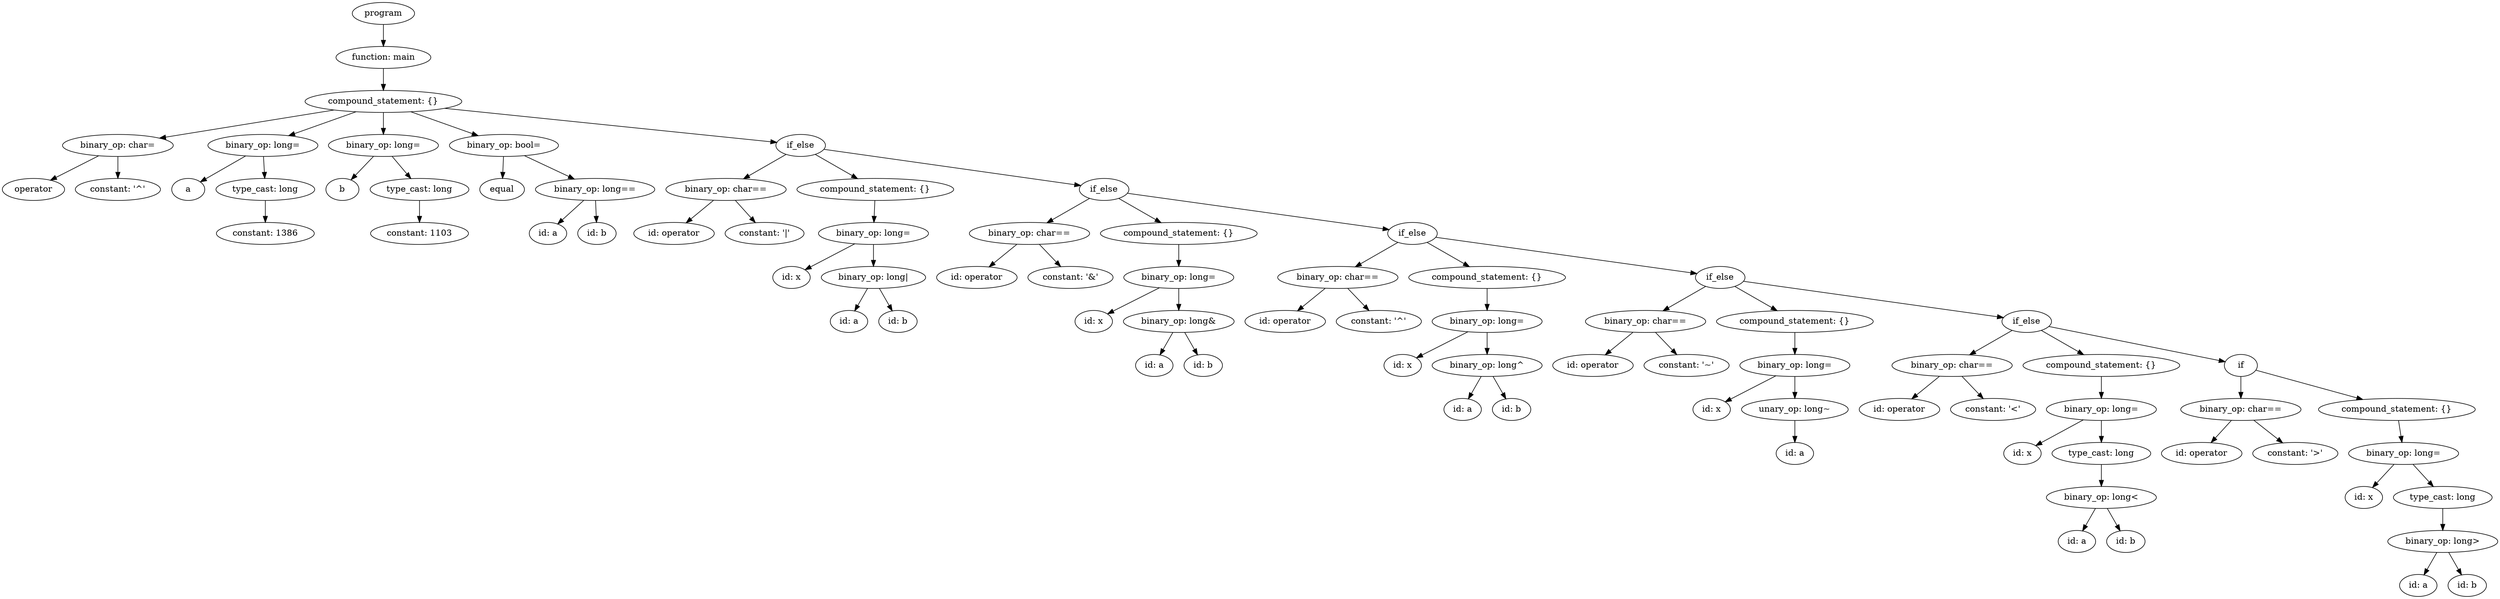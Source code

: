 strict digraph "" {
	graph [bb="0,0,4078.4,972"];
	node [label="\N"];
	92	[height=0.5,
		label=program,
		pos="622.7,954",
		width=1.4082];
	91	[height=0.5,
		label="function: main",
		pos="622.7,882",
		width=2.1528];
	92 -> 91	[pos="e,622.7,900.1 622.7,935.7 622.7,927.98 622.7,918.71 622.7,910.11"];
	90	[height=0.5,
		label="compound_statement: {}",
		pos="622.7,810",
		width=3.5566];
	91 -> 90	[pos="e,622.7,828.1 622.7,863.7 622.7,855.98 622.7,846.71 622.7,838.11"];
	7	[height=0.5,
		label="binary_op: char=",
		pos="188.7,738",
		width=2.5139];
	90 -> 7	[pos="e,256.75,749.98 542.08,796 463.49,783.32 344.76,764.17 266.97,751.63"];
	13	[height=0.5,
		label="binary_op: long=",
		pos="425.7,738",
		width=2.4914];
	90 -> 13	[pos="e,467.86,753.98 577.99,793.12 548.18,782.52 508.89,768.56 477.69,757.47"];
	18	[height=0.5,
		label="binary_op: long=",
		pos="622.7,738",
		width=2.4914];
	90 -> 18	[pos="e,622.7,756.1 622.7,791.7 622.7,783.98 622.7,774.71 622.7,766.11"];
	25	[height=0.5,
		label="binary_op: bool=",
		pos="819.7,738",
		width=2.4734];
	90 -> 25	[pos="e,777.53,753.98 667.4,793.12 697.21,782.52 736.5,768.56 767.7,757.47"];
	89	[height=0.5,
		label=if_else,
		pos="1304.7,738",
		width=1.125];
	90 -> 89	[pos="e,1265.8,743 722.96,798.71 871.46,783.47 1144.3,755.47 1255.5,744.05"];
	5	[height=0.5,
		label=operator,
		pos="50.696,666",
		width=1.4082];
	7 -> 5	[pos="e,78.47,681.09 157.04,720.94 136.29,710.42 109.09,696.62 87.396,685.62"];
	6	[height=0.5,
		label="constant: '^'",
		pos="188.7,666",
		width=1.9318];
	7 -> 6	[pos="e,188.7,684.1 188.7,719.7 188.7,711.98 188.7,702.71 188.7,694.11"];
	10	[height=0.5,
		label=a,
		pos="303.7,666",
		width=0.75];
	13 -> 10	[pos="e,323.47,678.34 397.4,720.76 377.83,709.54 351.89,694.65 332.27,683.39"];
	12	[height=0.5,
		label="type_cast: long",
		pos="429.7,666",
		width=2.2387];
	13 -> 12	[pos="e,428.72,684.1 426.68,719.7 427.13,711.98 427.65,702.71 428.15,694.11"];
	15	[height=0.5,
		label=b,
		pos="555.7,666",
		width=0.75];
	18 -> 15	[pos="e,569.95,681.89 606.48,720.05 597.59,710.77 586.47,699.15 576.9,689.15"];
	17	[height=0.5,
		label="type_cast: long",
		pos="681.7,666",
		width=2.2387];
	18 -> 17	[pos="e,667.54,683.79 636.98,720.05 644.15,711.54 652.98,701.07 660.89,691.68"];
	21	[height=0.5,
		label=equal,
		pos="816.7,666",
		width=1.0139];
	25 -> 21	[pos="e,817.43,684.1 818.95,719.7 818.62,711.98 818.23,702.71 817.86,694.11"];
	24	[height=0.5,
		label="binary_op: long==",
		pos="968.7,666",
		width=2.7083];
	25 -> 24	[pos="e,934.85,682.9 853.13,721.29 874.55,711.23 902.55,698.07 925.63,687.23"];
	31	[height=0.5,
		label="binary_op: char==",
		pos="1182.7,666",
		width=2.7261];
	89 -> 31	[pos="e,1211.2,683.33 1280.9,723.34 1263.6,713.4 1239.8,699.75 1220,688.38"];
	37	[height=0.5,
		label="compound_statement: {}",
		pos="1426.7,666",
		width=3.5566];
	89 -> 37	[pos="e,1397.8,683.59 1328.5,723.34 1345.7,713.47 1369.3,699.94 1389,688.62"];
	88	[height=0.5,
		label=if_else,
		pos="1800.7,666",
		width=1.125];
	89 -> 88	[pos="e,1762.5,672.39 1342.8,731.62 1432,719.04 1654.1,687.69 1752.5,673.8"];
	11	[height=0.5,
		label="constant: 1386",
		pos="429.7,594",
		width=2.2222];
	12 -> 11	[pos="e,429.7,612.1 429.7,647.7 429.7,639.98 429.7,630.71 429.7,622.11"];
	16	[height=0.5,
		label="constant: 1103",
		pos="681.7,594",
		width=2.2222];
	17 -> 16	[pos="e,681.7,612.1 681.7,647.7 681.7,639.98 681.7,630.71 681.7,622.11"];
	22	[height=0.5,
		label="id: a",
		pos="891.7,594",
		width=0.84854];
	24 -> 22	[pos="e,907.56,609.42 950.06,648.05 939.6,638.55 926.45,626.59 915.28,616.44"];
	23	[height=0.5,
		label="id: b",
		pos="971.7,594",
		width=0.86659];
	24 -> 23	[pos="e,970.96,612.1 969.44,647.7 969.77,639.98 970.16,630.71 970.53,622.11"];
	29	[height=0.5,
		label="id: operator",
		pos="1097.7,594",
		width=1.8234];
	31 -> 29	[pos="e,1117.5,611.31 1162.1,648.05 1151.1,638.98 1137.4,627.68 1125.4,617.84"];
	30	[height=0.5,
		label="constant: '|'",
		pos="1245.7,594",
		width=1.7917];
	31 -> 30	[pos="e,1230.6,611.79 1197.9,648.05 1205.7,639.46 1215.2,628.86 1223.7,619.4"];
	36	[height=0.5,
		label="binary_op: long=",
		pos="1423.7,594",
		width=2.4914];
	37 -> 36	[pos="e,1424.4,612.1 1426,647.7 1425.6,639.98 1425.2,630.71 1424.9,622.11"];
	40	[height=0.5,
		label="binary_op: char==",
		pos="1678.7,594",
		width=2.7261];
	88 -> 40	[pos="e,1707.2,611.33 1776.9,651.34 1759.6,641.4 1735.8,627.75 1716,616.38"];
	46	[height=0.5,
		label="compound_statement: {}",
		pos="1922.7,594",
		width=3.5566];
	88 -> 46	[pos="e,1893.8,611.59 1824.5,651.34 1841.7,641.47 1865.3,627.94 1885,616.62"];
	87	[height=0.5,
		label=if_else,
		pos="2304.7,594",
		width=1.125];
	88 -> 87	[pos="e,2266.5,600.31 1839,659.68 1929.5,647.11 2156.6,615.58 2256.4,601.71"];
	32	[height=0.5,
		label="id: x",
		pos="1289.7,522",
		width=0.84854];
	36 -> 32	[pos="e,1311.9,534.62 1393,576.94 1371.4,565.69 1342.7,550.7 1321,539.38"];
	35	[height=0.5,
		label="binary_op: long|",
		pos="1423.7,522",
		width=2.3651];
	36 -> 35	[pos="e,1423.7,540.1 1423.7,575.7 1423.7,567.98 1423.7,558.71 1423.7,550.11"];
	38	[height=0.5,
		label="id: operator",
		pos="1592.7,522",
		width=1.8234];
	40 -> 38	[pos="e,1612.7,539.31 1657.9,576.05 1646.7,566.98 1632.8,555.68 1620.8,545.84"];
	39	[height=0.5,
		label="constant: '&'",
		pos="1745.7,522",
		width=1.9318];
	40 -> 39	[pos="e,1729.6,539.79 1694.9,576.05 1703.2,567.37 1713.5,556.64 1722.6,547.11"];
	45	[height=0.5,
		label="binary_op: long=",
		pos="1922.7,522",
		width=2.4914];
	46 -> 45	[pos="e,1922.7,540.1 1922.7,575.7 1922.7,567.98 1922.7,558.71 1922.7,550.11"];
	49	[height=0.5,
		label="binary_op: char==",
		pos="2182.7,522",
		width=2.7261];
	87 -> 49	[pos="e,2211.2,539.33 2280.9,579.34 2263.6,569.4 2239.8,555.75 2220,544.38"];
	55	[height=0.5,
		label="compound_statement: {}",
		pos="2426.7,522",
		width=3.5566];
	87 -> 55	[pos="e,2397.8,539.59 2328.5,579.34 2345.7,569.47 2369.3,555.94 2389,544.62"];
	86	[height=0.5,
		label=if_else,
		pos="2807.7,522",
		width=1.125];
	87 -> 86	[pos="e,2769.5,528.31 2342.9,587.68 2433.3,575.11 2659.8,543.58 2759.4,529.71"];
	33	[height=0.5,
		label="id: a",
		pos="1383.7,450",
		width=0.84854];
	35 -> 33	[pos="e,1393,467.31 1414,504.05 1409.2,495.68 1403.4,485.4 1398.1,476.13"];
	34	[height=0.5,
		label="id: b",
		pos="1463.7,450",
		width=0.86659];
	35 -> 34	[pos="e,1454.4,467.31 1433.4,504.05 1438.2,495.68 1444,485.4 1449.3,476.13"];
	41	[height=0.5,
		label="id: x",
		pos="1783.7,450",
		width=0.84854];
	45 -> 41	[pos="e,1806.5,462.46 1891.2,505.12 1868.6,493.75 1838.3,478.51 1815.7,467.09"];
	44	[height=0.5,
		label="binary_op: long&",
		pos="1922.7,450",
		width=2.5139];
	45 -> 44	[pos="e,1922.7,468.1 1922.7,503.7 1922.7,495.98 1922.7,486.71 1922.7,478.11"];
	47	[height=0.5,
		label="id: operator",
		pos="2096.7,450",
		width=1.8234];
	49 -> 47	[pos="e,2116.7,467.31 2161.9,504.05 2150.7,494.98 2136.8,483.68 2124.8,473.84"];
	48	[height=0.5,
		label="constant: '^'",
		pos="2249.7,450",
		width=1.9318];
	49 -> 48	[pos="e,2233.6,467.79 2198.9,504.05 2207.2,495.37 2217.5,484.64 2226.6,475.11"];
	54	[height=0.5,
		label="binary_op: long=",
		pos="2426.7,450",
		width=2.4914];
	55 -> 54	[pos="e,2426.7,468.1 2426.7,503.7 2426.7,495.98 2426.7,486.71 2426.7,478.11"];
	58	[height=0.5,
		label="binary_op: char==",
		pos="2685.7,450",
		width=2.7261];
	86 -> 58	[pos="e,2714.2,467.33 2783.9,507.34 2766.6,497.4 2742.8,483.75 2723,472.38"];
	63	[height=0.5,
		label="compound_statement: {}",
		pos="2929.7,450",
		width=3.5566];
	86 -> 63	[pos="e,2900.8,467.59 2831.5,507.34 2848.7,497.47 2872.3,483.94 2892,472.62"];
	85	[height=0.5,
		label=if_else,
		pos="3308.7,450",
		width=1.125];
	86 -> 85	[pos="e,3270.7,456.31 2845.8,515.68 2935.7,503.11 3161.4,471.58 3260.6,457.71"];
	42	[height=0.5,
		label="id: a",
		pos="1882.7,378",
		width=0.84854];
	44 -> 42	[pos="e,1892,395.31 1913,432.05 1908.2,423.68 1902.4,413.4 1897.1,404.13"];
	43	[height=0.5,
		label="id: b",
		pos="1962.7,378",
		width=0.86659];
	44 -> 43	[pos="e,1953.4,395.31 1932.4,432.05 1937.2,423.68 1943,413.4 1948.3,404.13"];
	50	[height=0.5,
		label="id: x",
		pos="2288.7,378",
		width=0.84854];
	54 -> 50	[pos="e,2311.3,390.46 2395.4,433.12 2373,421.75 2342.9,406.51 2320.4,395.09"];
	53	[height=0.5,
		label="binary_op: long^",
		pos="2426.7,378",
		width=2.4914];
	54 -> 53	[pos="e,2426.7,396.1 2426.7,431.7 2426.7,423.98 2426.7,414.71 2426.7,406.11"];
	56	[height=0.5,
		label="id: operator",
		pos="2599.7,378",
		width=1.8234];
	58 -> 56	[pos="e,2619.7,395.31 2664.9,432.05 2653.7,422.98 2639.8,411.68 2627.8,401.84"];
	57	[height=0.5,
		label="constant: '~'",
		pos="2752.7,378",
		width=1.9318];
	58 -> 57	[pos="e,2736.6,395.79 2701.9,432.05 2710.2,423.37 2720.5,412.64 2729.6,403.11"];
	62	[height=0.5,
		label="binary_op: long=",
		pos="2929.7,378",
		width=2.4914];
	63 -> 62	[pos="e,2929.7,396.1 2929.7,431.7 2929.7,423.98 2929.7,414.71 2929.7,406.11"];
	66	[height=0.5,
		label="binary_op: char==",
		pos="3186.7,378",
		width=2.7261];
	85 -> 66	[pos="e,3215.2,395.33 3284.9,435.34 3267.6,425.4 3243.8,411.75 3224,400.38"];
	73	[height=0.5,
		label="compound_statement: {}",
		pos="3430.7,378",
		width=3.5566];
	85 -> 73	[pos="e,3401.8,395.59 3332.5,435.34 3349.7,425.47 3373.3,411.94 3393,400.62"];
	84	[height=0.5,
		label=if,
		pos="3658.7,378",
		width=0.75];
	85 -> 84	[pos="e,3633,384.13 3344.8,441.77 3412.1,428.31 3555.9,399.55 3623,386.15"];
	51	[height=0.5,
		label="id: a",
		pos="2386.7,306",
		width=0.84854];
	53 -> 51	[pos="e,2396,323.31 2417,360.05 2412.2,351.68 2406.4,341.4 2401.1,332.13"];
	52	[height=0.5,
		label="id: b",
		pos="2466.7,306",
		width=0.86659];
	53 -> 52	[pos="e,2457.4,323.31 2436.4,360.05 2441.2,351.68 2447,341.4 2452.3,332.13"];
	59	[height=0.5,
		label="id: x",
		pos="2793.7,306",
		width=0.84854];
	62 -> 59	[pos="e,2815.8,318.4 2898.5,360.94 2876.4,349.57 2846.9,334.38 2824.8,323.01"];
	61	[height=0.5,
		label="unary_op: long~",
		pos="2929.7,306",
		width=2.4192];
	62 -> 61	[pos="e,2929.7,324.1 2929.7,359.7 2929.7,351.98 2929.7,342.71 2929.7,334.11"];
	64	[height=0.5,
		label="id: operator",
		pos="3100.7,306",
		width=1.8234];
	66 -> 64	[pos="e,3120.7,323.31 3165.9,360.05 3154.7,350.98 3140.8,339.68 3128.8,329.84"];
	65	[height=0.5,
		label="constant: '<'",
		pos="3253.7,306",
		width=1.9318];
	66 -> 65	[pos="e,3237.6,323.79 3202.9,360.05 3211.2,351.37 3221.5,340.64 3230.6,331.11"];
	72	[height=0.5,
		label="binary_op: long=",
		pos="3430.7,306",
		width=2.4914];
	73 -> 72	[pos="e,3430.7,324.1 3430.7,359.7 3430.7,351.98 3430.7,342.71 3430.7,334.11"];
	76	[height=0.5,
		label="binary_op: char==",
		pos="3658.7,306",
		width=2.7261];
	84 -> 76	[pos="e,3658.7,324.1 3658.7,359.7 3658.7,351.98 3658.7,342.71 3658.7,334.11"];
	83	[height=0.5,
		label="compound_statement: {}",
		pos="3913.7,306",
		width=3.5566];
	84 -> 83	[pos="e,3858.1,322.27 3683.1,370.29 3720.8,359.95 3794.3,339.77 3848.3,324.96"];
	60	[height=0.5,
		label="id: a",
		pos="2929.7,234",
		width=0.84854];
	61 -> 60	[pos="e,2929.7,252.1 2929.7,287.7 2929.7,279.98 2929.7,270.71 2929.7,262.11"];
	67	[height=0.5,
		label="id: x",
		pos="3301.7,234",
		width=0.84854];
	72 -> 67	[pos="e,3323.5,246.84 3401.1,288.94 3380.6,277.81 3353.3,263.02 3332.6,251.74"];
	71	[height=0.5,
		label="type_cast: long",
		pos="3430.7,234",
		width=2.2387];
	72 -> 71	[pos="e,3430.7,252.1 3430.7,287.7 3430.7,279.98 3430.7,270.71 3430.7,262.11"];
	74	[height=0.5,
		label="id: operator",
		pos="3594.7,234",
		width=1.8234];
	76 -> 74	[pos="e,3610,251.79 3643.2,288.05 3635.3,279.46 3625.7,268.86 3617,259.4"];
	75	[height=0.5,
		label="constant: '>'",
		pos="3747.7,234",
		width=1.9318];
	76 -> 75	[pos="e,3727.1,251.23 3679.8,288.41 3691.5,279.19 3706.3,267.59 3719,257.55"];
	82	[height=0.5,
		label="binary_op: long=",
		pos="3924.7,234",
		width=2.4914];
	83 -> 82	[pos="e,3922,252.1 3916.4,287.7 3917.6,279.98 3919.1,270.71 3920.4,262.11"];
	70	[height=0.5,
		label="binary_op: long<",
		pos="3430.7,162",
		width=2.4914];
	71 -> 70	[pos="e,3430.7,180.1 3430.7,215.7 3430.7,207.98 3430.7,198.71 3430.7,190.11"];
	77	[height=0.5,
		label="id: x",
		pos="3859.7,162",
		width=0.84854];
	82 -> 77	[pos="e,3874,178.36 3909,216.05 3900.5,206.99 3890.1,195.69 3880.9,185.86"];
	81	[height=0.5,
		label="type_cast: long",
		pos="3988.7,162",
		width=2.2387];
	82 -> 81	[pos="e,3973.3,179.79 3940.2,216.05 3948,207.46 3957.7,196.86 3966.4,187.4"];
	68	[height=0.5,
		label="id: a",
		pos="3390.7,90",
		width=0.84854];
	70 -> 68	[pos="e,3400,107.31 3421,144.05 3416.2,135.68 3410.4,125.4 3405.1,116.13"];
	69	[height=0.5,
		label="id: b",
		pos="3470.7,90",
		width=0.86659];
	70 -> 69	[pos="e,3461.4,107.31 3440.4,144.05 3445.2,135.68 3451,125.4 3456.3,116.13"];
	80	[height=0.5,
		label="binary_op: long>",
		pos="3988.7,90",
		width=2.4914];
	81 -> 80	[pos="e,3988.7,108.1 3988.7,143.7 3988.7,135.98 3988.7,126.71 3988.7,118.11"];
	78	[height=0.5,
		label="id: a",
		pos="3948.7,18",
		width=0.84854];
	80 -> 78	[pos="e,3958,35.307 3979,72.055 3974.2,63.679 3968.4,53.404 3963.1,44.134"];
	79	[height=0.5,
		label="id: b",
		pos="4028.7,18",
		width=0.86659];
	80 -> 79	[pos="e,4019.4,35.307 3998.4,72.055 4003.2,63.679 4009,53.404 4014.3,44.134"];
}
